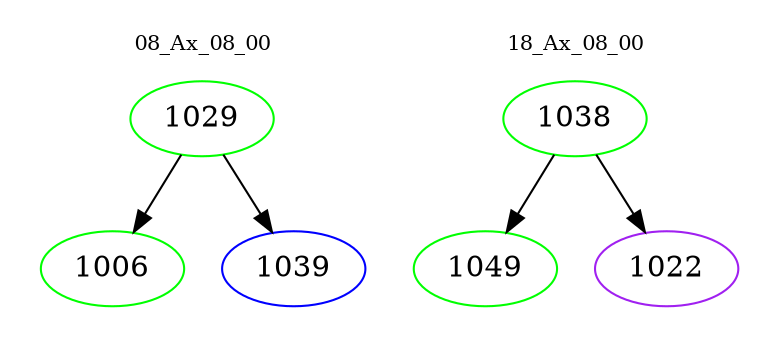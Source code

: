 digraph{
subgraph cluster_0 {
color = white
label = "08_Ax_08_00";
fontsize=10;
T0_1029 [label="1029", color="green"]
T0_1029 -> T0_1006 [color="black"]
T0_1006 [label="1006", color="green"]
T0_1029 -> T0_1039 [color="black"]
T0_1039 [label="1039", color="blue"]
}
subgraph cluster_1 {
color = white
label = "18_Ax_08_00";
fontsize=10;
T1_1038 [label="1038", color="green"]
T1_1038 -> T1_1049 [color="black"]
T1_1049 [label="1049", color="green"]
T1_1038 -> T1_1022 [color="black"]
T1_1022 [label="1022", color="purple"]
}
}
